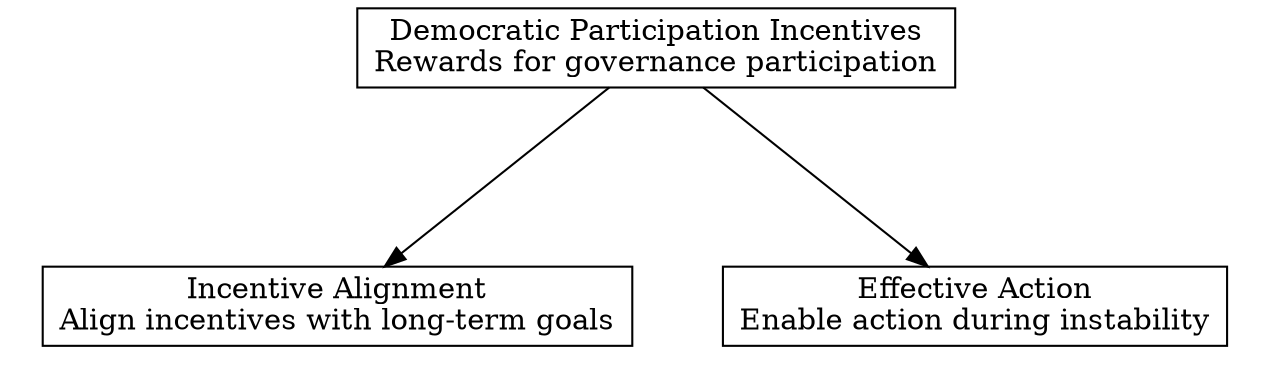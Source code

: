 digraph "" {
	graph [nodesep=0.6,
		rankdir=TB,
		ranksep=1.2
	];
	node [label="\N",
		shape=box
	];
	subgraph cluster_descendants {
		graph [rank=min,
			style=invis
		];
		"Effective Action"	[label="Effective Action\nEnable action during instability"];
		"Incentive Alignment"	[label="Incentive Alignment\nAlign incentives with long-term goals"];
	}
	"Democratic Participation Incentives"	[label="Democratic Participation Incentives\nRewards for governance participation"];
	"Democratic Participation Incentives" -> "Effective Action";
	"Democratic Participation Incentives" -> "Incentive Alignment";
}
